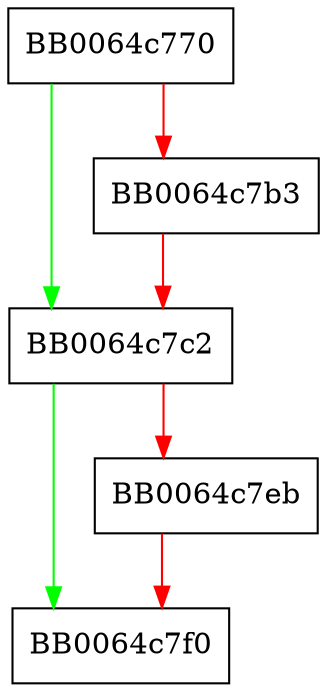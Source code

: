 digraph OSSL_STORE_LOADER_do_all_provided {
  node [shape="box"];
  graph [splines=ortho];
  BB0064c770 -> BB0064c7c2 [color="green"];
  BB0064c770 -> BB0064c7b3 [color="red"];
  BB0064c7b3 -> BB0064c7c2 [color="red"];
  BB0064c7c2 -> BB0064c7f0 [color="green"];
  BB0064c7c2 -> BB0064c7eb [color="red"];
  BB0064c7eb -> BB0064c7f0 [color="red"];
}